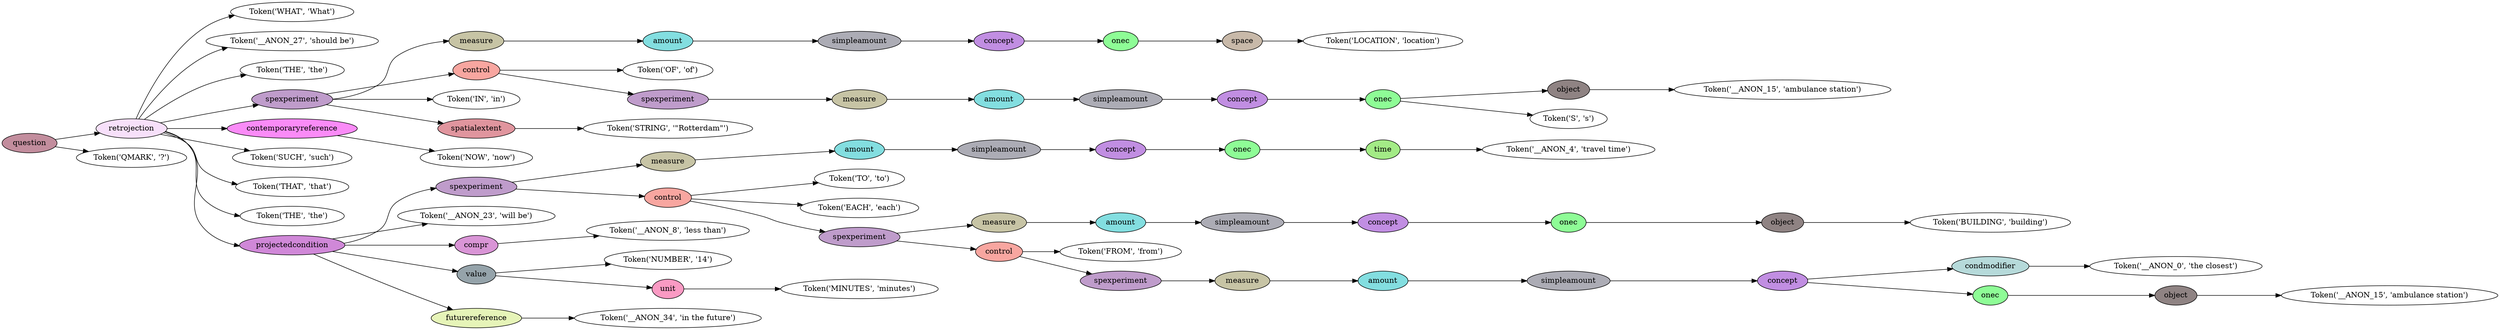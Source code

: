 digraph G {
rankdir=LR;
0 [label="Token('WHAT', 'What')"];
1 [label="Token('__ANON_27', 'should be')"];
2 [label="Token('THE', 'the')"];
3 [label="Token('LOCATION', 'location')"];
4 [fillcolor="#c8b9a9", label=space, style=filled];
4 -> 3;
5 [fillcolor="#8efc96", label=onec, style=filled];
5 -> 4;
6 [fillcolor="#c18ee2", label=concept, style=filled];
6 -> 5;
7 [fillcolor="#acacb5", label=simpleamount, style=filled];
7 -> 6;
8 [fillcolor="#83dee0", label=amount, style=filled];
8 -> 7;
9 [fillcolor="#c7c4a5", label=measure, style=filled];
9 -> 8;
10 [label="Token('OF', 'of')"];
11 [label="Token('__ANON_15', 'ambulance station')"];
12 [fillcolor="#8f8383", label=object, style=filled];
12 -> 11;
13 [label="Token('S', 's')"];
14 [fillcolor="#8efc96", label=onec, style=filled];
14 -> 12;
14 -> 13;
15 [fillcolor="#c18ee2", label=concept, style=filled];
15 -> 14;
16 [fillcolor="#acacb5", label=simpleamount, style=filled];
16 -> 15;
17 [fillcolor="#83dee0", label=amount, style=filled];
17 -> 16;
18 [fillcolor="#c7c4a5", label=measure, style=filled];
18 -> 17;
19 [fillcolor="#bf9ccb", label=spexperiment, style=filled];
19 -> 18;
20 [fillcolor="#f8a6a0", label=control, style=filled];
20 -> 10;
20 -> 19;
21 [label="Token('IN', 'in')"];
22 [label="Token('STRING', '\"Rotterdam\"')"];
23 [fillcolor="#e0959e", label=spatialextent, style=filled];
23 -> 22;
24 [fillcolor="#bf9ccb", label=spexperiment, style=filled];
24 -> 9;
24 -> 20;
24 -> 21;
24 -> 23;
25 [label="Token('NOW', 'now')"];
26 [fillcolor="#fa8bf7", label=contemporaryreference, style=filled];
26 -> 25;
27 [label="Token('SUCH', 'such')"];
28 [label="Token('THAT', 'that')"];
29 [label="Token('THE', 'the')"];
30 [label="Token('__ANON_4', 'travel time')"];
31 [fillcolor="#a3eb86", label=time, style=filled];
31 -> 30;
32 [fillcolor="#8efc96", label=onec, style=filled];
32 -> 31;
33 [fillcolor="#c18ee2", label=concept, style=filled];
33 -> 32;
34 [fillcolor="#acacb5", label=simpleamount, style=filled];
34 -> 33;
35 [fillcolor="#83dee0", label=amount, style=filled];
35 -> 34;
36 [fillcolor="#c7c4a5", label=measure, style=filled];
36 -> 35;
37 [label="Token('TO', 'to')"];
38 [label="Token('EACH', 'each')"];
39 [label="Token('BUILDING', 'building')"];
40 [fillcolor="#8f8383", label=object, style=filled];
40 -> 39;
41 [fillcolor="#8efc96", label=onec, style=filled];
41 -> 40;
42 [fillcolor="#c18ee2", label=concept, style=filled];
42 -> 41;
43 [fillcolor="#acacb5", label=simpleamount, style=filled];
43 -> 42;
44 [fillcolor="#83dee0", label=amount, style=filled];
44 -> 43;
45 [fillcolor="#c7c4a5", label=measure, style=filled];
45 -> 44;
46 [label="Token('FROM', 'from')"];
47 [label="Token('__ANON_0', 'the closest')"];
48 [fillcolor="#b6dada", label=condmodifier, style=filled];
48 -> 47;
49 [label="Token('__ANON_15', 'ambulance station')"];
50 [fillcolor="#8f8383", label=object, style=filled];
50 -> 49;
51 [fillcolor="#8efc96", label=onec, style=filled];
51 -> 50;
52 [fillcolor="#c18ee2", label=concept, style=filled];
52 -> 48;
52 -> 51;
53 [fillcolor="#acacb5", label=simpleamount, style=filled];
53 -> 52;
54 [fillcolor="#83dee0", label=amount, style=filled];
54 -> 53;
55 [fillcolor="#c7c4a5", label=measure, style=filled];
55 -> 54;
56 [fillcolor="#bf9ccb", label=spexperiment, style=filled];
56 -> 55;
57 [fillcolor="#f8a6a0", label=control, style=filled];
57 -> 46;
57 -> 56;
58 [fillcolor="#bf9ccb", label=spexperiment, style=filled];
58 -> 45;
58 -> 57;
59 [fillcolor="#f8a6a0", label=control, style=filled];
59 -> 37;
59 -> 38;
59 -> 58;
60 [fillcolor="#bf9ccb", label=spexperiment, style=filled];
60 -> 36;
60 -> 59;
61 [label="Token('__ANON_23', 'will be')"];
62 [label="Token('__ANON_8', 'less than')"];
63 [fillcolor="#d995d6", label=compr, style=filled];
63 -> 62;
64 [label="Token('NUMBER', '14')"];
65 [label="Token('MINUTES', 'minutes')"];
66 [fillcolor="#fa9ac3", label=unit, style=filled];
66 -> 65;
67 [fillcolor="#95a3aa", label=value, style=filled];
67 -> 64;
67 -> 66;
68 [label="Token('__ANON_34', 'in the future')"];
69 [fillcolor="#e6f4b8", label=futurereference, style=filled];
69 -> 68;
70 [fillcolor="#d088d8", label=projectedcondition, style=filled];
70 -> 60;
70 -> 61;
70 -> 63;
70 -> 67;
70 -> 69;
71 [fillcolor="#f7e0fa", label=retrojection, style=filled];
71 -> 0;
71 -> 1;
71 -> 2;
71 -> 24;
71 -> 26;
71 -> 27;
71 -> 28;
71 -> 29;
71 -> 70;
72 [label="Token('QMARK', '?')"];
73 [fillcolor="#c28d9d", label=question, style=filled];
73 -> 71;
73 -> 72;
}
